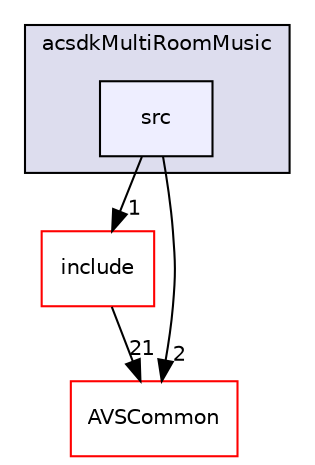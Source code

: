 digraph "/workplace/avs-device-sdk/capabilities/MultiRoomMusic/acsdkMultiRoomMusic/src" {
  compound=true
  node [ fontsize="10", fontname="Helvetica"];
  edge [ labelfontsize="10", labelfontname="Helvetica"];
  subgraph clusterdir_1f937f6a1a8ab80b392c3458823bb390 {
    graph [ bgcolor="#ddddee", pencolor="black", label="acsdkMultiRoomMusic" fontname="Helvetica", fontsize="10", URL="dir_1f937f6a1a8ab80b392c3458823bb390.html"]
  dir_d272492b3dbf95e27d5eb51ca24b503d [shape=box, label="src", style="filled", fillcolor="#eeeeff", pencolor="black", URL="dir_d272492b3dbf95e27d5eb51ca24b503d.html"];
  }
  dir_5e5533a94be94db747dd733f9f54281b [shape=box label="include" fillcolor="white" style="filled" color="red" URL="dir_5e5533a94be94db747dd733f9f54281b.html"];
  dir_13e65effb2bde530b17b3d5eefcd0266 [shape=box label="AVSCommon" fillcolor="white" style="filled" color="red" URL="dir_13e65effb2bde530b17b3d5eefcd0266.html"];
  dir_5e5533a94be94db747dd733f9f54281b->dir_13e65effb2bde530b17b3d5eefcd0266 [headlabel="21", labeldistance=1.5 headhref="dir_000339_000017.html"];
  dir_d272492b3dbf95e27d5eb51ca24b503d->dir_5e5533a94be94db747dd733f9f54281b [headlabel="1", labeldistance=1.5 headhref="dir_000341_000339.html"];
  dir_d272492b3dbf95e27d5eb51ca24b503d->dir_13e65effb2bde530b17b3d5eefcd0266 [headlabel="2", labeldistance=1.5 headhref="dir_000341_000017.html"];
}

